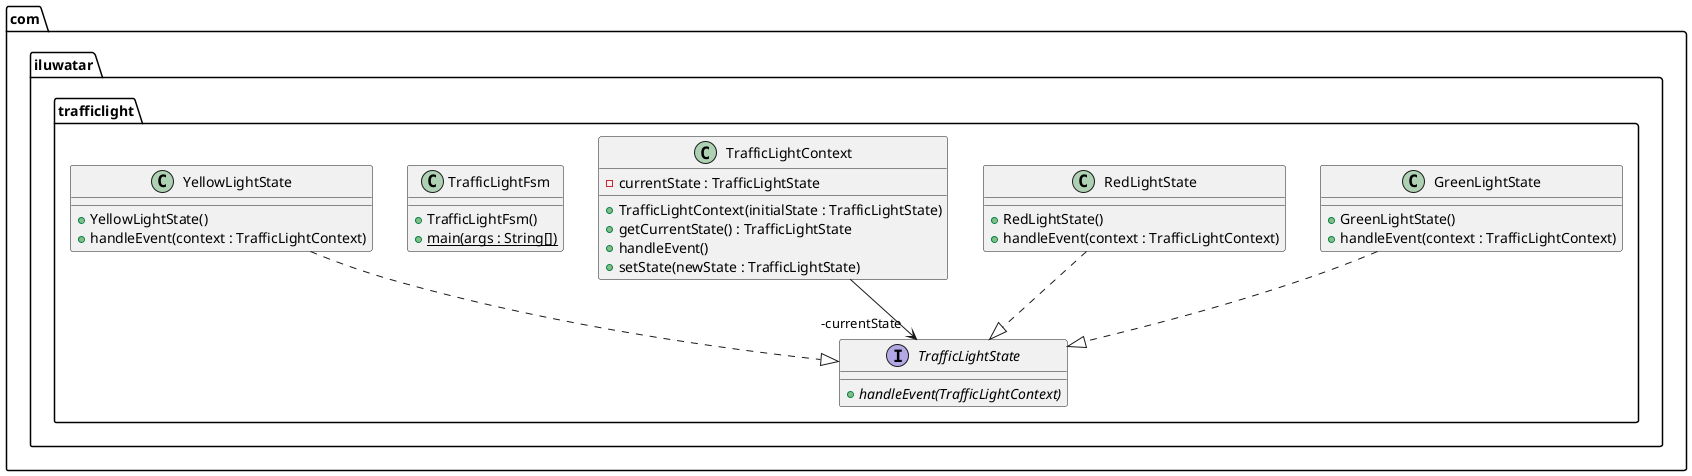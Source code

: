 @startuml
package com.iluwatar.trafficlight {
  class GreenLightState {
    + GreenLightState()
    + handleEvent(context : TrafficLightContext)
  }
  class RedLightState {
    + RedLightState()
    + handleEvent(context : TrafficLightContext)
  }
  class TrafficLightContext {
    - currentState : TrafficLightState
    + TrafficLightContext(initialState : TrafficLightState)
    + getCurrentState() : TrafficLightState
    + handleEvent()
    + setState(newState : TrafficLightState)
  }
  class TrafficLightFsm {
    + TrafficLightFsm()
    + main(args : String[]) {static}
  }
  interface TrafficLightState {
    + handleEvent(TrafficLightContext) {abstract}
  }
  class YellowLightState {
    + YellowLightState()
    + handleEvent(context : TrafficLightContext)
  }
}
TrafficLightContext -->  "-currentState" TrafficLightState
GreenLightState ..|> TrafficLightState 
RedLightState ..|> TrafficLightState 
YellowLightState ..|> TrafficLightState 
@enduml
